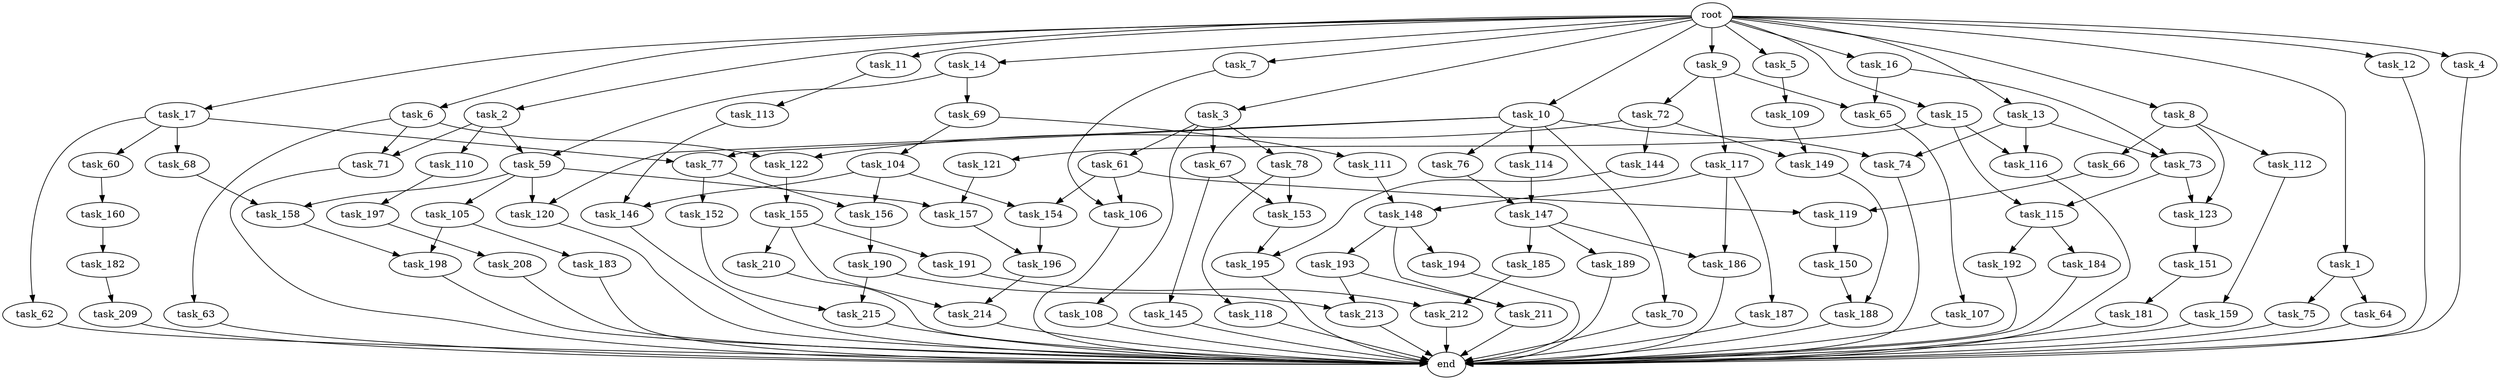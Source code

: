 digraph G {
  task_214 [size="7730941132.800000"];
  task_144 [size="343597383.680000"];
  end [size="0.000000"];
  task_156 [size="1717986918.400000"];
  task_108 [size="4209067950.080000"];
  task_191 [size="6957847019.520000"];
  task_15 [size="10.240000"];
  task_3 [size="10.240000"];
  task_105 [size="4209067950.080000"];
  task_121 [size="4209067950.080000"];
  task_195 [size="2920577761.280000"];
  task_154 [size="5583457484.800000"];
  task_73 [size="10050223472.639999"];
  task_209 [size="8589934592.000000"];
  task_210 [size="6957847019.520000"];
  task_16 [size="10.240000"];
  task_110 [size="6957847019.520000"];
  task_68 [size="1374389534.720000"];
  task_61 [size="4209067950.080000"];
  task_74 [size="8332236554.240000"];
  task_158 [size="4982162063.360000"];
  task_1 [size="10.240000"];
  task_185 [size="5497558138.880000"];
  task_72 [size="343597383.680000"];
  task_11 [size="10.240000"];
  task_145 [size="8589934592.000000"];
  task_62 [size="1374389534.720000"];
  task_107 [size="773094113.280000"];
  task_2 [size="10.240000"];
  task_10 [size="10.240000"];
  task_66 [size="5497558138.880000"];
  task_187 [size="5497558138.880000"];
  task_64 [size="8589934592.000000"];
  task_109 [size="5497558138.880000"];
  task_211 [size="8418135900.160000"];
  task_122 [size="4552665333.760000"];
  task_184 [size="8589934592.000000"];
  task_17 [size="10.240000"];
  task_147 [size="14087492730.880001"];
  task_114 [size="1374389534.720000"];
  task_155 [size="8589934592.000000"];
  task_67 [size="4209067950.080000"];
  task_150 [size="2147483648.000000"];
  task_197 [size="5497558138.880000"];
  task_157 [size="4552665333.760000"];
  task_106 [size="4552665333.760000"];
  task_12 [size="10.240000"];
  task_77 [size="2748779069.440000"];
  task_146 [size="9964324126.719999"];
  task_194 [size="4209067950.080000"];
  task_59 [size="7730941132.800000"];
  task_149 [size="7301444403.200000"];
  task_104 [size="773094113.280000"];
  task_9 [size="10.240000"];
  task_190 [size="773094113.280000"];
  task_78 [size="4209067950.080000"];
  task_148 [size="8589934592.000000"];
  task_186 [size="10995116277.760000"];
  task_183 [size="2147483648.000000"];
  task_159 [size="2147483648.000000"];
  task_160 [size="2147483648.000000"];
  task_192 [size="8589934592.000000"];
  task_69 [size="773094113.280000"];
  task_118 [size="4209067950.080000"];
  task_196 [size="8589934592.000000"];
  task_65 [size="3435973836.800000"];
  task_212 [size="9363028705.280001"];
  task_198 [size="3521873182.720000"];
  task_13 [size="10.240000"];
  task_193 [size="4209067950.080000"];
  task_152 [size="343597383.680000"];
  task_123 [size="14087492730.880001"];
  task_182 [size="4209067950.080000"];
  task_5 [size="10.240000"];
  task_189 [size="5497558138.880000"];
  task_76 [size="1374389534.720000"];
  task_115 [size="12799002542.080000"];
  task_8 [size="10.240000"];
  task_188 [size="3521873182.720000"];
  task_14 [size="10.240000"];
  task_116 [size="11166914969.600000"];
  task_4 [size="10.240000"];
  task_119 [size="8418135900.160000"];
  task_213 [size="7301444403.200000"];
  task_113 [size="3092376453.120000"];
  task_112 [size="5497558138.880000"];
  task_153 [size="12799002542.080000"];
  root [size="0.000000"];
  task_120 [size="5583457484.800000"];
  task_181 [size="4209067950.080000"];
  task_60 [size="1374389534.720000"];
  task_70 [size="1374389534.720000"];
  task_6 [size="10.240000"];
  task_215 [size="7301444403.200000"];
  task_208 [size="8589934592.000000"];
  task_117 [size="343597383.680000"];
  task_111 [size="773094113.280000"];
  task_151 [size="8589934592.000000"];
  task_63 [size="4209067950.080000"];
  task_7 [size="10.240000"];
  task_71 [size="11166914969.600000"];
  task_75 [size="8589934592.000000"];

  task_214 -> end [size="1.000000"];
  task_144 -> task_195 [size="209715200.000000"];
  task_156 -> task_190 [size="75497472.000000"];
  task_108 -> end [size="1.000000"];
  task_191 -> task_212 [size="75497472.000000"];
  task_15 -> task_116 [size="411041792.000000"];
  task_15 -> task_121 [size="411041792.000000"];
  task_15 -> task_115 [size="411041792.000000"];
  task_3 -> task_61 [size="411041792.000000"];
  task_3 -> task_108 [size="411041792.000000"];
  task_3 -> task_78 [size="411041792.000000"];
  task_3 -> task_67 [size="411041792.000000"];
  task_105 -> task_198 [size="209715200.000000"];
  task_105 -> task_183 [size="209715200.000000"];
  task_121 -> task_157 [size="33554432.000000"];
  task_195 -> end [size="1.000000"];
  task_154 -> task_196 [size="301989888.000000"];
  task_73 -> task_115 [size="838860800.000000"];
  task_73 -> task_123 [size="838860800.000000"];
  task_209 -> end [size="1.000000"];
  task_210 -> end [size="1.000000"];
  task_16 -> task_73 [size="301989888.000000"];
  task_16 -> task_65 [size="301989888.000000"];
  task_110 -> task_197 [size="536870912.000000"];
  task_68 -> task_158 [size="75497472.000000"];
  task_61 -> task_106 [size="411041792.000000"];
  task_61 -> task_154 [size="411041792.000000"];
  task_61 -> task_119 [size="411041792.000000"];
  task_74 -> end [size="1.000000"];
  task_158 -> task_198 [size="134217728.000000"];
  task_1 -> task_64 [size="838860800.000000"];
  task_1 -> task_75 [size="838860800.000000"];
  task_185 -> task_212 [size="838860800.000000"];
  task_72 -> task_144 [size="33554432.000000"];
  task_72 -> task_122 [size="33554432.000000"];
  task_72 -> task_149 [size="33554432.000000"];
  task_11 -> task_113 [size="301989888.000000"];
  task_145 -> end [size="1.000000"];
  task_62 -> end [size="1.000000"];
  task_107 -> end [size="1.000000"];
  task_2 -> task_59 [size="679477248.000000"];
  task_2 -> task_71 [size="679477248.000000"];
  task_2 -> task_110 [size="679477248.000000"];
  task_10 -> task_120 [size="134217728.000000"];
  task_10 -> task_77 [size="134217728.000000"];
  task_10 -> task_70 [size="134217728.000000"];
  task_10 -> task_74 [size="134217728.000000"];
  task_10 -> task_76 [size="134217728.000000"];
  task_10 -> task_114 [size="134217728.000000"];
  task_66 -> task_119 [size="411041792.000000"];
  task_187 -> end [size="1.000000"];
  task_64 -> end [size="1.000000"];
  task_109 -> task_149 [size="679477248.000000"];
  task_211 -> end [size="1.000000"];
  task_122 -> task_155 [size="838860800.000000"];
  task_184 -> end [size="1.000000"];
  task_17 -> task_62 [size="134217728.000000"];
  task_17 -> task_60 [size="134217728.000000"];
  task_17 -> task_77 [size="134217728.000000"];
  task_17 -> task_68 [size="134217728.000000"];
  task_147 -> task_189 [size="536870912.000000"];
  task_147 -> task_186 [size="536870912.000000"];
  task_147 -> task_185 [size="536870912.000000"];
  task_114 -> task_147 [size="838860800.000000"];
  task_155 -> task_214 [size="679477248.000000"];
  task_155 -> task_210 [size="679477248.000000"];
  task_155 -> task_191 [size="679477248.000000"];
  task_67 -> task_153 [size="838860800.000000"];
  task_67 -> task_145 [size="838860800.000000"];
  task_150 -> task_188 [size="134217728.000000"];
  task_197 -> task_208 [size="838860800.000000"];
  task_157 -> task_196 [size="536870912.000000"];
  task_106 -> end [size="1.000000"];
  task_12 -> end [size="1.000000"];
  task_77 -> task_156 [size="33554432.000000"];
  task_77 -> task_152 [size="33554432.000000"];
  task_146 -> end [size="1.000000"];
  task_194 -> end [size="1.000000"];
  task_59 -> task_120 [size="411041792.000000"];
  task_59 -> task_105 [size="411041792.000000"];
  task_59 -> task_157 [size="411041792.000000"];
  task_59 -> task_158 [size="411041792.000000"];
  task_149 -> task_188 [size="209715200.000000"];
  task_104 -> task_154 [size="134217728.000000"];
  task_104 -> task_146 [size="134217728.000000"];
  task_104 -> task_156 [size="134217728.000000"];
  task_9 -> task_72 [size="33554432.000000"];
  task_9 -> task_65 [size="33554432.000000"];
  task_9 -> task_117 [size="33554432.000000"];
  task_190 -> task_215 [size="301989888.000000"];
  task_190 -> task_213 [size="301989888.000000"];
  task_78 -> task_153 [size="411041792.000000"];
  task_78 -> task_118 [size="411041792.000000"];
  task_148 -> task_193 [size="411041792.000000"];
  task_148 -> task_194 [size="411041792.000000"];
  task_148 -> task_211 [size="411041792.000000"];
  task_186 -> end [size="1.000000"];
  task_183 -> end [size="1.000000"];
  task_159 -> end [size="1.000000"];
  task_160 -> task_182 [size="411041792.000000"];
  task_192 -> end [size="1.000000"];
  task_69 -> task_104 [size="75497472.000000"];
  task_69 -> task_111 [size="75497472.000000"];
  task_118 -> end [size="1.000000"];
  task_196 -> task_214 [size="75497472.000000"];
  task_65 -> task_107 [size="75497472.000000"];
  task_212 -> end [size="1.000000"];
  task_198 -> end [size="1.000000"];
  task_13 -> task_73 [size="679477248.000000"];
  task_13 -> task_74 [size="679477248.000000"];
  task_13 -> task_116 [size="679477248.000000"];
  task_193 -> task_211 [size="411041792.000000"];
  task_193 -> task_213 [size="411041792.000000"];
  task_152 -> task_215 [size="411041792.000000"];
  task_123 -> task_151 [size="838860800.000000"];
  task_182 -> task_209 [size="838860800.000000"];
  task_5 -> task_109 [size="536870912.000000"];
  task_189 -> end [size="1.000000"];
  task_76 -> task_147 [size="536870912.000000"];
  task_115 -> task_184 [size="838860800.000000"];
  task_115 -> task_192 [size="838860800.000000"];
  task_8 -> task_66 [size="536870912.000000"];
  task_8 -> task_112 [size="536870912.000000"];
  task_8 -> task_123 [size="536870912.000000"];
  task_188 -> end [size="1.000000"];
  task_14 -> task_69 [size="75497472.000000"];
  task_14 -> task_59 [size="75497472.000000"];
  task_116 -> end [size="1.000000"];
  task_4 -> end [size="1.000000"];
  task_119 -> task_150 [size="209715200.000000"];
  task_213 -> end [size="1.000000"];
  task_113 -> task_146 [size="838860800.000000"];
  task_112 -> task_159 [size="209715200.000000"];
  task_153 -> task_195 [size="75497472.000000"];
  root -> task_8 [size="1.000000"];
  root -> task_9 [size="1.000000"];
  root -> task_16 [size="1.000000"];
  root -> task_14 [size="1.000000"];
  root -> task_6 [size="1.000000"];
  root -> task_4 [size="1.000000"];
  root -> task_5 [size="1.000000"];
  root -> task_1 [size="1.000000"];
  root -> task_13 [size="1.000000"];
  root -> task_15 [size="1.000000"];
  root -> task_11 [size="1.000000"];
  root -> task_3 [size="1.000000"];
  root -> task_12 [size="1.000000"];
  root -> task_2 [size="1.000000"];
  root -> task_10 [size="1.000000"];
  root -> task_7 [size="1.000000"];
  root -> task_17 [size="1.000000"];
  task_120 -> end [size="1.000000"];
  task_181 -> end [size="1.000000"];
  task_60 -> task_160 [size="209715200.000000"];
  task_70 -> end [size="1.000000"];
  task_6 -> task_63 [size="411041792.000000"];
  task_6 -> task_122 [size="411041792.000000"];
  task_6 -> task_71 [size="411041792.000000"];
  task_215 -> end [size="1.000000"];
  task_208 -> end [size="1.000000"];
  task_117 -> task_148 [size="536870912.000000"];
  task_117 -> task_186 [size="536870912.000000"];
  task_117 -> task_187 [size="536870912.000000"];
  task_111 -> task_148 [size="301989888.000000"];
  task_151 -> task_181 [size="411041792.000000"];
  task_63 -> end [size="1.000000"];
  task_7 -> task_106 [size="33554432.000000"];
  task_71 -> end [size="1.000000"];
  task_75 -> end [size="1.000000"];
}
